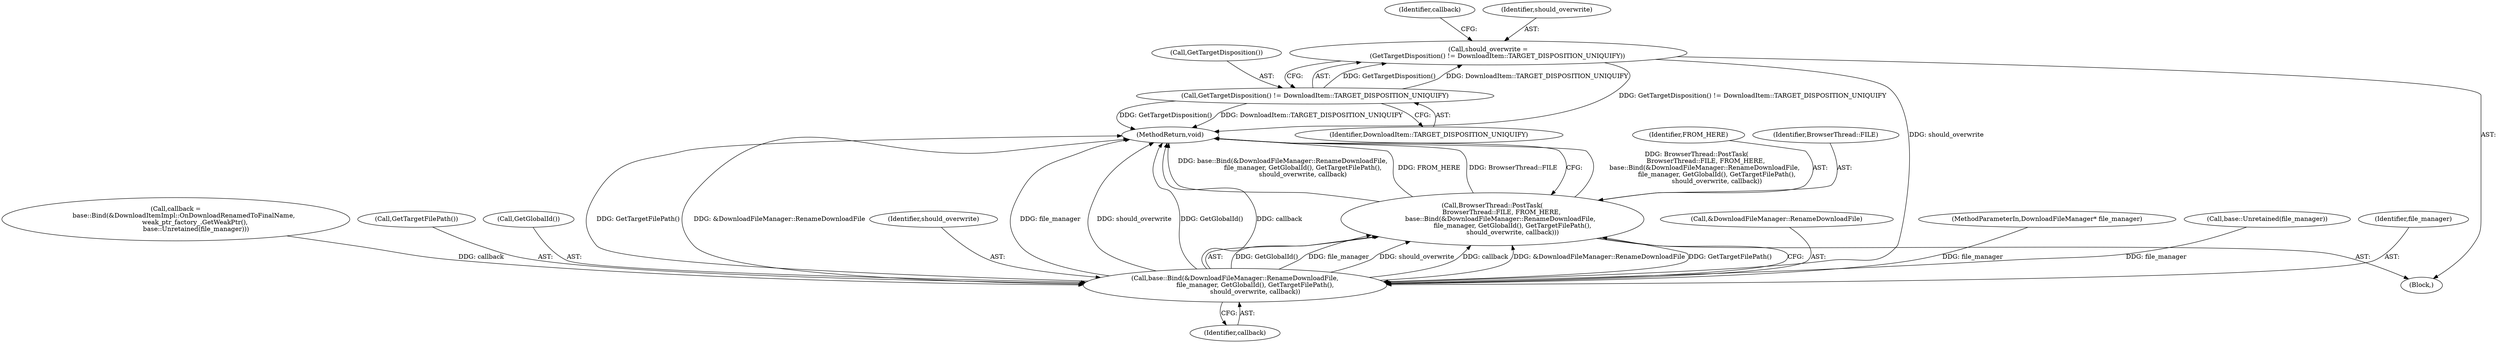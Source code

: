 digraph "0_Chrome_16dcd30c215801941d9890859fd79a234128fc3e_7@API" {
"1000132" [label="(Call,should_overwrite =\n         (GetTargetDisposition() != DownloadItem::TARGET_DISPOSITION_UNIQUIFY))"];
"1000134" [label="(Call,GetTargetDisposition() != DownloadItem::TARGET_DISPOSITION_UNIQUIFY)"];
"1000149" [label="(Call,base::Bind(&DownloadFileManager::RenameDownloadFile,\n                    file_manager, GetGlobalId(), GetTargetFilePath(),\n                    should_overwrite, callback))"];
"1000146" [label="(Call,BrowserThread::PostTask(\n         BrowserThread::FILE, FROM_HERE,\n        base::Bind(&DownloadFileManager::RenameDownloadFile,\n                    file_manager, GetGlobalId(), GetTargetFilePath(),\n                    should_overwrite, callback)))"];
"1000149" [label="(Call,base::Bind(&DownloadFileManager::RenameDownloadFile,\n                    file_manager, GetGlobalId(), GetTargetFilePath(),\n                    should_overwrite, callback))"];
"1000139" [label="(Identifier,callback)"];
"1000132" [label="(Call,should_overwrite =\n         (GetTargetDisposition() != DownloadItem::TARGET_DISPOSITION_UNIQUIFY))"];
"1000156" [label="(Identifier,callback)"];
"1000103" [label="(MethodParameterIn,DownloadFileManager* file_manager)"];
"1000157" [label="(MethodReturn,void)"];
"1000134" [label="(Call,GetTargetDisposition() != DownloadItem::TARGET_DISPOSITION_UNIQUIFY)"];
"1000155" [label="(Identifier,should_overwrite)"];
"1000104" [label="(Block,)"];
"1000144" [label="(Call,base::Unretained(file_manager))"];
"1000147" [label="(Identifier,BrowserThread::FILE)"];
"1000150" [label="(Call,&DownloadFileManager::RenameDownloadFile)"];
"1000135" [label="(Call,GetTargetDisposition())"];
"1000136" [label="(Identifier,DownloadItem::TARGET_DISPOSITION_UNIQUIFY)"];
"1000133" [label="(Identifier,should_overwrite)"];
"1000152" [label="(Identifier,file_manager)"];
"1000138" [label="(Call,callback =\n        base::Bind(&DownloadItemImpl::OnDownloadRenamedToFinalName,\n                   weak_ptr_factory_.GetWeakPtr(),\n                    base::Unretained(file_manager)))"];
"1000154" [label="(Call,GetTargetFilePath())"];
"1000146" [label="(Call,BrowserThread::PostTask(\n         BrowserThread::FILE, FROM_HERE,\n        base::Bind(&DownloadFileManager::RenameDownloadFile,\n                    file_manager, GetGlobalId(), GetTargetFilePath(),\n                    should_overwrite, callback)))"];
"1000148" [label="(Identifier,FROM_HERE)"];
"1000153" [label="(Call,GetGlobalId())"];
"1000132" -> "1000104"  [label="AST: "];
"1000132" -> "1000134"  [label="CFG: "];
"1000133" -> "1000132"  [label="AST: "];
"1000134" -> "1000132"  [label="AST: "];
"1000139" -> "1000132"  [label="CFG: "];
"1000132" -> "1000157"  [label="DDG: GetTargetDisposition() != DownloadItem::TARGET_DISPOSITION_UNIQUIFY"];
"1000134" -> "1000132"  [label="DDG: GetTargetDisposition()"];
"1000134" -> "1000132"  [label="DDG: DownloadItem::TARGET_DISPOSITION_UNIQUIFY"];
"1000132" -> "1000149"  [label="DDG: should_overwrite"];
"1000134" -> "1000136"  [label="CFG: "];
"1000135" -> "1000134"  [label="AST: "];
"1000136" -> "1000134"  [label="AST: "];
"1000134" -> "1000157"  [label="DDG: GetTargetDisposition()"];
"1000134" -> "1000157"  [label="DDG: DownloadItem::TARGET_DISPOSITION_UNIQUIFY"];
"1000149" -> "1000146"  [label="AST: "];
"1000149" -> "1000156"  [label="CFG: "];
"1000150" -> "1000149"  [label="AST: "];
"1000152" -> "1000149"  [label="AST: "];
"1000153" -> "1000149"  [label="AST: "];
"1000154" -> "1000149"  [label="AST: "];
"1000155" -> "1000149"  [label="AST: "];
"1000156" -> "1000149"  [label="AST: "];
"1000146" -> "1000149"  [label="CFG: "];
"1000149" -> "1000157"  [label="DDG: GetTargetFilePath()"];
"1000149" -> "1000157"  [label="DDG: &DownloadFileManager::RenameDownloadFile"];
"1000149" -> "1000157"  [label="DDG: file_manager"];
"1000149" -> "1000157"  [label="DDG: should_overwrite"];
"1000149" -> "1000157"  [label="DDG: GetGlobalId()"];
"1000149" -> "1000157"  [label="DDG: callback"];
"1000149" -> "1000146"  [label="DDG: GetGlobalId()"];
"1000149" -> "1000146"  [label="DDG: file_manager"];
"1000149" -> "1000146"  [label="DDG: should_overwrite"];
"1000149" -> "1000146"  [label="DDG: callback"];
"1000149" -> "1000146"  [label="DDG: &DownloadFileManager::RenameDownloadFile"];
"1000149" -> "1000146"  [label="DDG: GetTargetFilePath()"];
"1000144" -> "1000149"  [label="DDG: file_manager"];
"1000103" -> "1000149"  [label="DDG: file_manager"];
"1000138" -> "1000149"  [label="DDG: callback"];
"1000146" -> "1000104"  [label="AST: "];
"1000147" -> "1000146"  [label="AST: "];
"1000148" -> "1000146"  [label="AST: "];
"1000157" -> "1000146"  [label="CFG: "];
"1000146" -> "1000157"  [label="DDG: BrowserThread::PostTask(\n         BrowserThread::FILE, FROM_HERE,\n        base::Bind(&DownloadFileManager::RenameDownloadFile,\n                    file_manager, GetGlobalId(), GetTargetFilePath(),\n                    should_overwrite, callback))"];
"1000146" -> "1000157"  [label="DDG: base::Bind(&DownloadFileManager::RenameDownloadFile,\n                    file_manager, GetGlobalId(), GetTargetFilePath(),\n                    should_overwrite, callback)"];
"1000146" -> "1000157"  [label="DDG: FROM_HERE"];
"1000146" -> "1000157"  [label="DDG: BrowserThread::FILE"];
}
